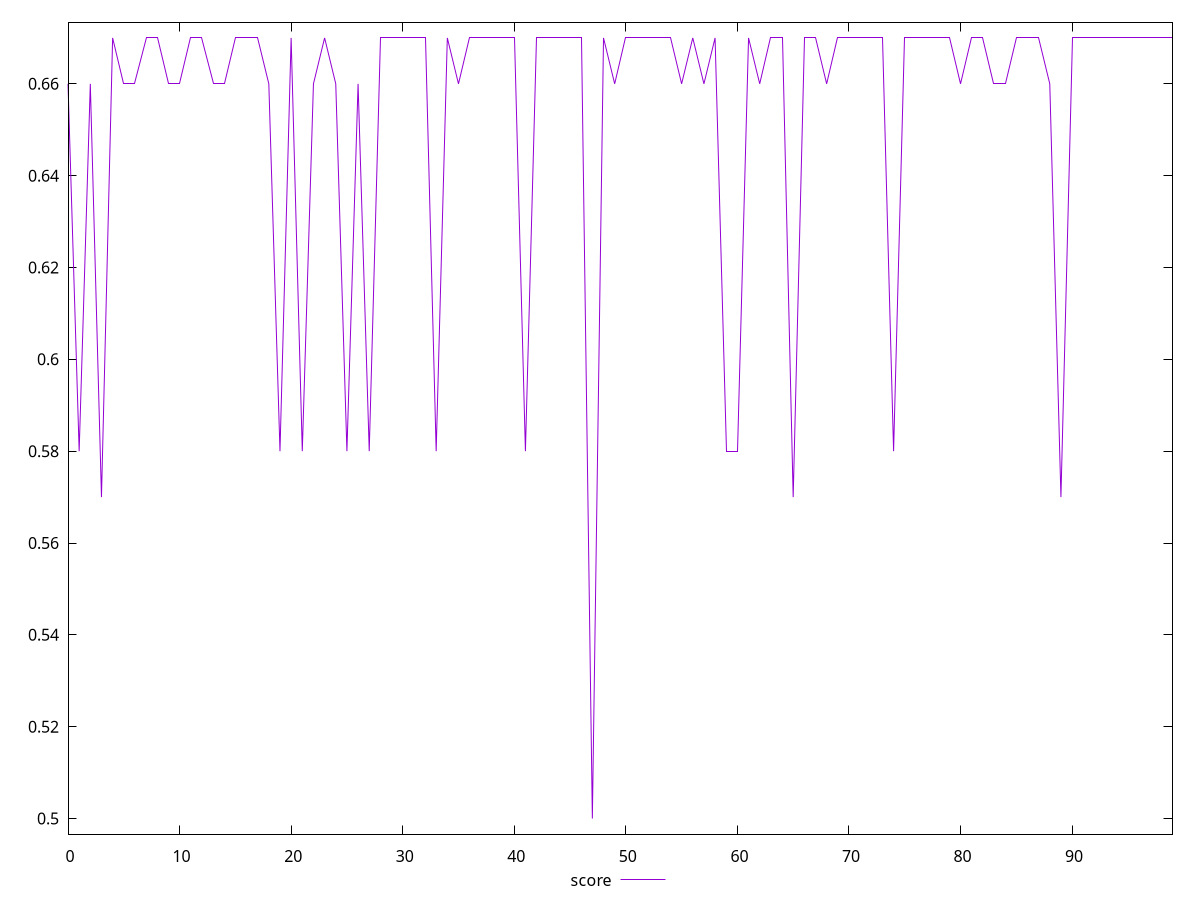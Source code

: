 reset

$score <<EOF
0 0.66
1 0.58
2 0.66
3 0.57
4 0.67
5 0.66
6 0.66
7 0.67
8 0.67
9 0.66
10 0.66
11 0.67
12 0.67
13 0.66
14 0.66
15 0.67
16 0.67
17 0.67
18 0.66
19 0.58
20 0.67
21 0.58
22 0.66
23 0.67
24 0.66
25 0.58
26 0.66
27 0.58
28 0.67
29 0.67
30 0.67
31 0.67
32 0.67
33 0.58
34 0.67
35 0.66
36 0.67
37 0.67
38 0.67
39 0.67
40 0.67
41 0.58
42 0.67
43 0.67
44 0.67
45 0.67
46 0.67
47 0.5
48 0.67
49 0.66
50 0.67
51 0.67
52 0.67
53 0.67
54 0.67
55 0.66
56 0.67
57 0.66
58 0.67
59 0.58
60 0.58
61 0.67
62 0.66
63 0.67
64 0.67
65 0.57
66 0.67
67 0.67
68 0.66
69 0.67
70 0.67
71 0.67
72 0.67
73 0.67
74 0.58
75 0.67
76 0.67
77 0.67
78 0.67
79 0.67
80 0.66
81 0.67
82 0.67
83 0.66
84 0.66
85 0.67
86 0.67
87 0.67
88 0.66
89 0.57
90 0.67
91 0.67
92 0.67
93 0.67
94 0.67
95 0.67
96 0.67
97 0.67
98 0.67
99 0.67
EOF

set key outside below
set xrange [0:99]
set yrange [0.4966:0.6734]
set trange [0.4966:0.6734]
set terminal svg size 640, 500 enhanced background rgb 'white'
set output "report_00017_2021-02-10T15-08-03.406Z/uses-webp-images/samples/pages+cached+noadtech/score/values.svg"

plot $score title "score" with line

reset
